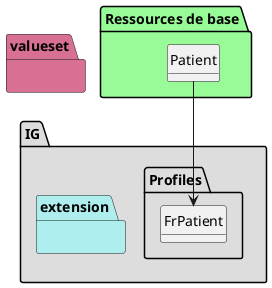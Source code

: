 @startuml
set namespaceSeparator ?
hide circle
hide class fields

package IG #DDDDDD{

     package Profiles #DDDDDD{

        class FrPatient{

             Patient.identifier => [None..None]
         }

     }
     package extension #paleturquoise {


         }
     }
     package valueset #PaleVioletRed{
       }

package "Ressources de base" #palegreen {

 class "Patient" as  class01122a97dca927210827560cb7d76af8 

    class01122a97dca927210827560cb7d76af8 --> FrPatient
}
@enduml